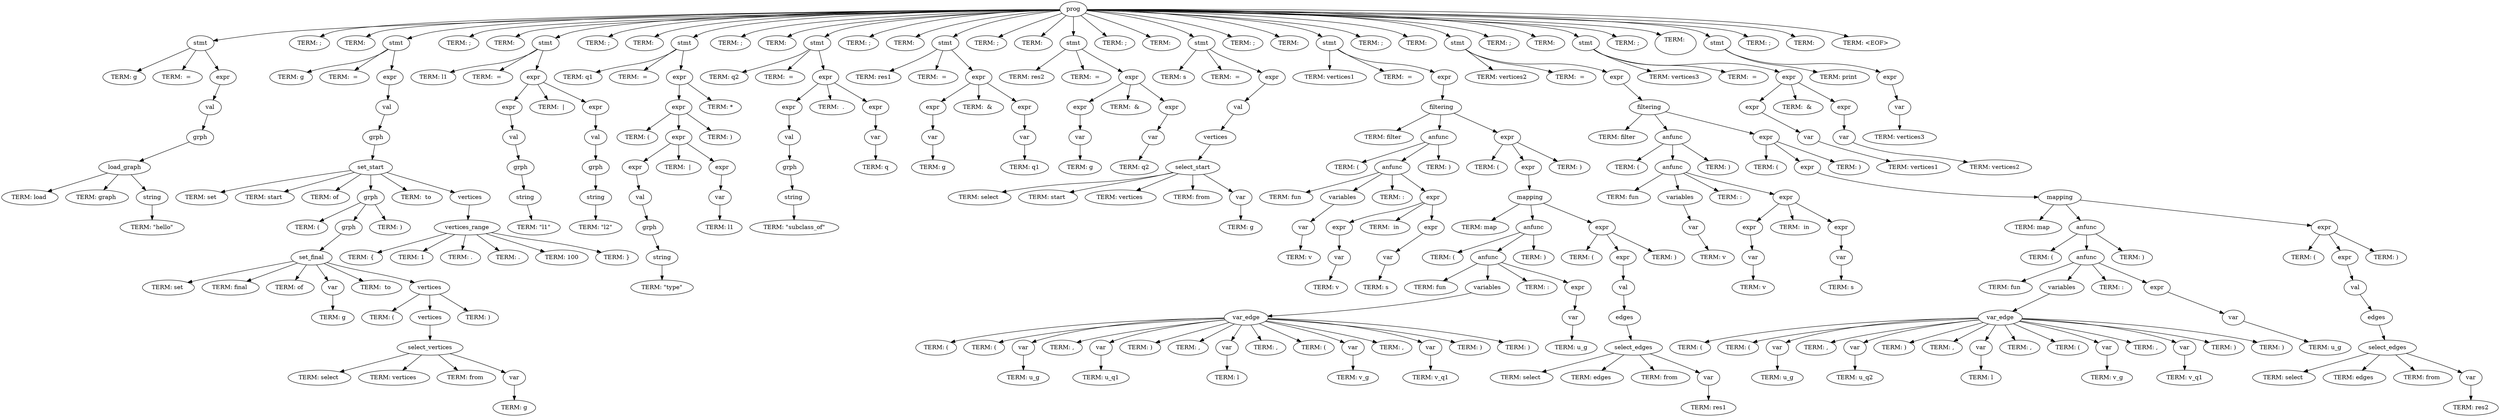 digraph tree {
1 [label=prog];
1 -> 2;
2 [label=stmt];
2 -> 3;
3 [label="TERM: g"];
2 -> 4;
4 [label="TERM:  = "];
2 -> 5;
5 [label=expr];
5 -> 6;
6 [label=val];
6 -> 7;
7 [label=grph];
7 -> 8;
8 [label=load_graph];
8 -> 9;
9 [label="TERM: load "];
8 -> 10;
10 [label="TERM: graph "];
8 -> 11;
11 [label=string];
11 -> 12;
12 [label="TERM: \"hello\""];
1 -> 13;
13 [label="TERM: ;"];
1 -> 14;
14 [label="TERM: \n"];
1 -> 15;
15 [label=stmt];
15 -> 16;
16 [label="TERM: g"];
15 -> 17;
17 [label="TERM:  = "];
15 -> 18;
18 [label=expr];
18 -> 19;
19 [label=val];
19 -> 20;
20 [label=grph];
20 -> 21;
21 [label=set_start];
21 -> 22;
22 [label="TERM: set "];
21 -> 23;
23 [label="TERM: start "];
21 -> 24;
24 [label="TERM: of "];
21 -> 25;
25 [label=grph];
25 -> 26;
26 [label="TERM: ("];
25 -> 27;
27 [label=grph];
27 -> 28;
28 [label=set_final];
28 -> 29;
29 [label="TERM: set "];
28 -> 30;
30 [label="TERM: final "];
28 -> 31;
31 [label="TERM: of "];
28 -> 32;
32 [label=var];
32 -> 33;
33 [label="TERM: g"];
28 -> 34;
34 [label="TERM:  to "];
28 -> 35;
35 [label=vertices];
35 -> 36;
36 [label="TERM: ("];
35 -> 37;
37 [label=vertices];
37 -> 38;
38 [label=select_vertices];
38 -> 39;
39 [label="TERM: select "];
38 -> 40;
40 [label="TERM: vertices "];
38 -> 41;
41 [label="TERM: from "];
38 -> 42;
42 [label=var];
42 -> 43;
43 [label="TERM: g"];
35 -> 44;
44 [label="TERM: )"];
25 -> 45;
45 [label="TERM: )"];
21 -> 46;
46 [label="TERM:  to "];
21 -> 47;
47 [label=vertices];
47 -> 48;
48 [label=vertices_range];
48 -> 49;
49 [label="TERM: {"];
48 -> 50;
50 [label="TERM: 1"];
48 -> 51;
51 [label="TERM: ."];
48 -> 52;
52 [label="TERM: ."];
48 -> 53;
53 [label="TERM: 100"];
48 -> 54;
54 [label="TERM: }"];
1 -> 55;
55 [label="TERM: ;"];
1 -> 56;
56 [label="TERM: \n"];
1 -> 57;
57 [label=stmt];
57 -> 58;
58 [label="TERM: l1"];
57 -> 59;
59 [label="TERM:  = "];
57 -> 60;
60 [label=expr];
60 -> 61;
61 [label=expr];
61 -> 62;
62 [label=val];
62 -> 63;
63 [label=grph];
63 -> 64;
64 [label=string];
64 -> 65;
65 [label="TERM: \"l1\""];
60 -> 66;
66 [label="TERM:  | "];
60 -> 67;
67 [label=expr];
67 -> 68;
68 [label=val];
68 -> 69;
69 [label=grph];
69 -> 70;
70 [label=string];
70 -> 71;
71 [label="TERM: \"l2\""];
1 -> 72;
72 [label="TERM: ;"];
1 -> 73;
73 [label="TERM: \n"];
1 -> 74;
74 [label=stmt];
74 -> 75;
75 [label="TERM: q1"];
74 -> 76;
76 [label="TERM:  = "];
74 -> 77;
77 [label=expr];
77 -> 78;
78 [label=expr];
78 -> 79;
79 [label="TERM: ("];
78 -> 80;
80 [label=expr];
80 -> 81;
81 [label=expr];
81 -> 82;
82 [label=val];
82 -> 83;
83 [label=grph];
83 -> 84;
84 [label=string];
84 -> 85;
85 [label="TERM: \"type\""];
80 -> 86;
86 [label="TERM:  | "];
80 -> 87;
87 [label=expr];
87 -> 88;
88 [label=var];
88 -> 89;
89 [label="TERM: l1"];
78 -> 90;
90 [label="TERM: )"];
77 -> 91;
91 [label="TERM: *"];
1 -> 92;
92 [label="TERM: ;"];
1 -> 93;
93 [label="TERM: \n"];
1 -> 94;
94 [label=stmt];
94 -> 95;
95 [label="TERM: q2"];
94 -> 96;
96 [label="TERM:  = "];
94 -> 97;
97 [label=expr];
97 -> 98;
98 [label=expr];
98 -> 99;
99 [label=val];
99 -> 100;
100 [label=grph];
100 -> 101;
101 [label=string];
101 -> 102;
102 [label="TERM: \"subclass_of\""];
97 -> 103;
103 [label="TERM:  . "];
97 -> 104;
104 [label=expr];
104 -> 105;
105 [label=var];
105 -> 106;
106 [label="TERM: q"];
1 -> 107;
107 [label="TERM: ;"];
1 -> 108;
108 [label="TERM: \n"];
1 -> 109;
109 [label=stmt];
109 -> 110;
110 [label="TERM: res1"];
109 -> 111;
111 [label="TERM:  = "];
109 -> 112;
112 [label=expr];
112 -> 113;
113 [label=expr];
113 -> 114;
114 [label=var];
114 -> 115;
115 [label="TERM: g"];
112 -> 116;
116 [label="TERM:  & "];
112 -> 117;
117 [label=expr];
117 -> 118;
118 [label=var];
118 -> 119;
119 [label="TERM: q1"];
1 -> 120;
120 [label="TERM: ;"];
1 -> 121;
121 [label="TERM: \n"];
1 -> 122;
122 [label=stmt];
122 -> 123;
123 [label="TERM: res2"];
122 -> 124;
124 [label="TERM:  = "];
122 -> 125;
125 [label=expr];
125 -> 126;
126 [label=expr];
126 -> 127;
127 [label=var];
127 -> 128;
128 [label="TERM: g"];
125 -> 129;
129 [label="TERM:  & "];
125 -> 130;
130 [label=expr];
130 -> 131;
131 [label=var];
131 -> 132;
132 [label="TERM: q2"];
1 -> 133;
133 [label="TERM: ;"];
1 -> 134;
134 [label="TERM: \n"];
1 -> 135;
135 [label=stmt];
135 -> 136;
136 [label="TERM: s"];
135 -> 137;
137 [label="TERM:  = "];
135 -> 138;
138 [label=expr];
138 -> 139;
139 [label=val];
139 -> 140;
140 [label=vertices];
140 -> 141;
141 [label=select_start];
141 -> 142;
142 [label="TERM: select "];
141 -> 143;
143 [label="TERM: start "];
141 -> 144;
144 [label="TERM: vertices "];
141 -> 145;
145 [label="TERM: from "];
141 -> 146;
146 [label=var];
146 -> 147;
147 [label="TERM: g"];
1 -> 148;
148 [label="TERM: ;"];
1 -> 149;
149 [label="TERM: \n"];
1 -> 150;
150 [label=stmt];
150 -> 151;
151 [label="TERM: vertices1"];
150 -> 152;
152 [label="TERM:  = "];
150 -> 153;
153 [label=expr];
153 -> 154;
154 [label=filtering];
154 -> 155;
155 [label="TERM: filter "];
154 -> 156;
156 [label=anfunc];
156 -> 157;
157 [label="TERM: ("];
156 -> 158;
158 [label=anfunc];
158 -> 159;
159 [label="TERM: fun "];
158 -> 160;
160 [label=variables];
160 -> 161;
161 [label=var];
161 -> 162;
162 [label="TERM: v"];
158 -> 163;
163 [label="TERM: :"];
158 -> 164;
164 [label=expr];
164 -> 165;
165 [label=expr];
165 -> 166;
166 [label=var];
166 -> 167;
167 [label="TERM: v"];
164 -> 168;
168 [label="TERM:  in "];
164 -> 169;
169 [label=expr];
169 -> 170;
170 [label=var];
170 -> 171;
171 [label="TERM: s"];
156 -> 172;
172 [label="TERM: )"];
154 -> 173;
173 [label=expr];
173 -> 174;
174 [label="TERM: ("];
173 -> 175;
175 [label=expr];
175 -> 176;
176 [label=mapping];
176 -> 177;
177 [label="TERM: map "];
176 -> 178;
178 [label=anfunc];
178 -> 179;
179 [label="TERM: ("];
178 -> 180;
180 [label=anfunc];
180 -> 181;
181 [label="TERM: fun "];
180 -> 182;
182 [label=variables];
182 -> 183;
183 [label=var_edge];
183 -> 184;
184 [label="TERM: ("];
183 -> 185;
185 [label="TERM: ("];
183 -> 186;
186 [label=var];
186 -> 187;
187 [label="TERM: u_g"];
183 -> 188;
188 [label="TERM: ,"];
183 -> 189;
189 [label=var];
189 -> 190;
190 [label="TERM: u_q1"];
183 -> 191;
191 [label="TERM: )"];
183 -> 192;
192 [label="TERM: ,"];
183 -> 193;
193 [label=var];
193 -> 194;
194 [label="TERM: l"];
183 -> 195;
195 [label="TERM: ,"];
183 -> 196;
196 [label="TERM: ("];
183 -> 197;
197 [label=var];
197 -> 198;
198 [label="TERM: v_g"];
183 -> 199;
199 [label="TERM: ,"];
183 -> 200;
200 [label=var];
200 -> 201;
201 [label="TERM: v_q1"];
183 -> 202;
202 [label="TERM: )"];
183 -> 203;
203 [label="TERM: )"];
180 -> 204;
204 [label="TERM: :"];
180 -> 205;
205 [label=expr];
205 -> 206;
206 [label=var];
206 -> 207;
207 [label="TERM: u_g"];
178 -> 208;
208 [label="TERM: )"];
176 -> 209;
209 [label=expr];
209 -> 210;
210 [label="TERM: ("];
209 -> 211;
211 [label=expr];
211 -> 212;
212 [label=val];
212 -> 213;
213 [label=edges];
213 -> 214;
214 [label=select_edges];
214 -> 215;
215 [label="TERM: select "];
214 -> 216;
216 [label="TERM: edges "];
214 -> 217;
217 [label="TERM: from "];
214 -> 218;
218 [label=var];
218 -> 219;
219 [label="TERM: res1"];
209 -> 220;
220 [label="TERM: )"];
173 -> 221;
221 [label="TERM: )"];
1 -> 222;
222 [label="TERM: ;"];
1 -> 223;
223 [label="TERM: \n"];
1 -> 224;
224 [label=stmt];
224 -> 225;
225 [label="TERM: vertices2"];
224 -> 226;
226 [label="TERM:  = "];
224 -> 227;
227 [label=expr];
227 -> 228;
228 [label=filtering];
228 -> 229;
229 [label="TERM: filter "];
228 -> 230;
230 [label=anfunc];
230 -> 231;
231 [label="TERM: ("];
230 -> 232;
232 [label=anfunc];
232 -> 233;
233 [label="TERM: fun "];
232 -> 234;
234 [label=variables];
234 -> 235;
235 [label=var];
235 -> 236;
236 [label="TERM: v"];
232 -> 237;
237 [label="TERM: :"];
232 -> 238;
238 [label=expr];
238 -> 239;
239 [label=expr];
239 -> 240;
240 [label=var];
240 -> 241;
241 [label="TERM: v"];
238 -> 242;
242 [label="TERM:  in "];
238 -> 243;
243 [label=expr];
243 -> 244;
244 [label=var];
244 -> 245;
245 [label="TERM: s"];
230 -> 246;
246 [label="TERM: )"];
228 -> 247;
247 [label=expr];
247 -> 248;
248 [label="TERM: ("];
247 -> 249;
249 [label=expr];
249 -> 250;
250 [label=mapping];
250 -> 251;
251 [label="TERM: map "];
250 -> 252;
252 [label=anfunc];
252 -> 253;
253 [label="TERM: ("];
252 -> 254;
254 [label=anfunc];
254 -> 255;
255 [label="TERM: fun "];
254 -> 256;
256 [label=variables];
256 -> 257;
257 [label=var_edge];
257 -> 258;
258 [label="TERM: ("];
257 -> 259;
259 [label="TERM: ("];
257 -> 260;
260 [label=var];
260 -> 261;
261 [label="TERM: u_g"];
257 -> 262;
262 [label="TERM: ,"];
257 -> 263;
263 [label=var];
263 -> 264;
264 [label="TERM: u_q2"];
257 -> 265;
265 [label="TERM: )"];
257 -> 266;
266 [label="TERM: ,"];
257 -> 267;
267 [label=var];
267 -> 268;
268 [label="TERM: l"];
257 -> 269;
269 [label="TERM: ,"];
257 -> 270;
270 [label="TERM: ("];
257 -> 271;
271 [label=var];
271 -> 272;
272 [label="TERM: v_g"];
257 -> 273;
273 [label="TERM: ,"];
257 -> 274;
274 [label=var];
274 -> 275;
275 [label="TERM: v_q1"];
257 -> 276;
276 [label="TERM: )"];
257 -> 277;
277 [label="TERM: )"];
254 -> 278;
278 [label="TERM: :"];
254 -> 279;
279 [label=expr];
279 -> 280;
280 [label=var];
280 -> 281;
281 [label="TERM: u_g"];
252 -> 282;
282 [label="TERM: )"];
250 -> 283;
283 [label=expr];
283 -> 284;
284 [label="TERM: ("];
283 -> 285;
285 [label=expr];
285 -> 286;
286 [label=val];
286 -> 287;
287 [label=edges];
287 -> 288;
288 [label=select_edges];
288 -> 289;
289 [label="TERM: select "];
288 -> 290;
290 [label="TERM: edges "];
288 -> 291;
291 [label="TERM: from "];
288 -> 292;
292 [label=var];
292 -> 293;
293 [label="TERM: res2"];
283 -> 294;
294 [label="TERM: )"];
247 -> 295;
295 [label="TERM: )"];
1 -> 296;
296 [label="TERM: ;"];
1 -> 297;
297 [label="TERM: \n"];
1 -> 298;
298 [label=stmt];
298 -> 299;
299 [label="TERM: vertices3"];
298 -> 300;
300 [label="TERM:  = "];
298 -> 301;
301 [label=expr];
301 -> 302;
302 [label=expr];
302 -> 303;
303 [label=var];
303 -> 304;
304 [label="TERM: vertices1"];
301 -> 305;
305 [label="TERM:  & "];
301 -> 306;
306 [label=expr];
306 -> 307;
307 [label=var];
307 -> 308;
308 [label="TERM: vertices2"];
1 -> 309;
309 [label="TERM: ;"];
1 -> 310;
310 [label="TERM: \n\n"];
1 -> 311;
311 [label=stmt];
311 -> 312;
312 [label="TERM: print "];
311 -> 313;
313 [label=expr];
313 -> 314;
314 [label=var];
314 -> 315;
315 [label="TERM: vertices3"];
1 -> 316;
316 [label="TERM: ;"];
1 -> 317;
317 [label="TERM: \n"];
1 -> 318;
318 [label="TERM: <EOF>"];
}
